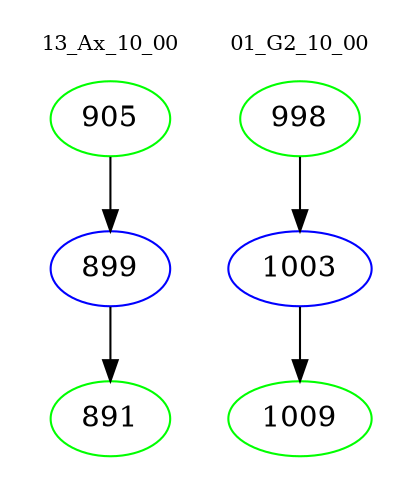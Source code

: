digraph{
subgraph cluster_0 {
color = white
label = "13_Ax_10_00";
fontsize=10;
T0_905 [label="905", color="green"]
T0_905 -> T0_899 [color="black"]
T0_899 [label="899", color="blue"]
T0_899 -> T0_891 [color="black"]
T0_891 [label="891", color="green"]
}
subgraph cluster_1 {
color = white
label = "01_G2_10_00";
fontsize=10;
T1_998 [label="998", color="green"]
T1_998 -> T1_1003 [color="black"]
T1_1003 [label="1003", color="blue"]
T1_1003 -> T1_1009 [color="black"]
T1_1009 [label="1009", color="green"]
}
}
